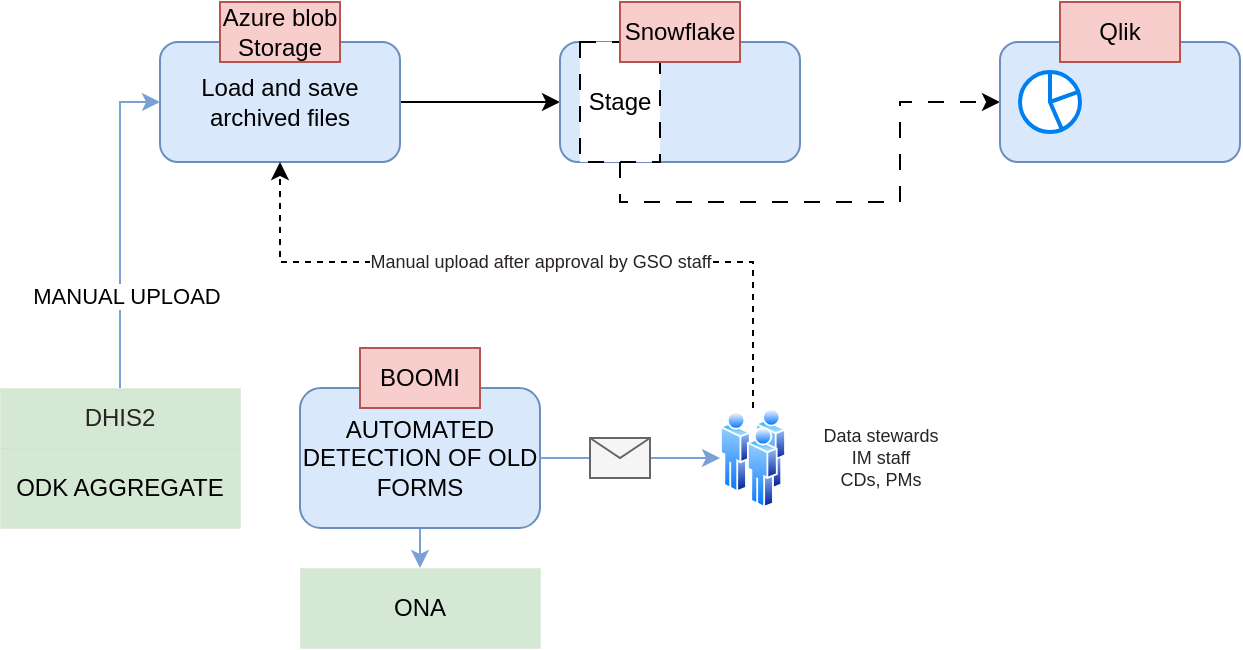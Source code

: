 <mxfile version="20.8.0" type="github">
  <diagram id="XCdVcCb-hxvVRO1plZPP" name="Page-1">
    <mxGraphModel dx="690" dy="409" grid="1" gridSize="10" guides="1" tooltips="1" connect="1" arrows="1" fold="1" page="1" pageScale="1" pageWidth="850" pageHeight="1100" math="0" shadow="0">
      <root>
        <mxCell id="0" />
        <mxCell id="1" parent="0" />
        <mxCell id="vBYSoWtT1nIKX-y57wCJ-4" style="edgeStyle=orthogonalEdgeStyle;rounded=0;orthogonalLoop=1;jettySize=auto;html=1;exitX=1;exitY=0.5;exitDx=0;exitDy=0;" parent="1" source="vBYSoWtT1nIKX-y57wCJ-1" target="vBYSoWtT1nIKX-y57wCJ-3" edge="1">
          <mxGeometry relative="1" as="geometry" />
        </mxCell>
        <mxCell id="vBYSoWtT1nIKX-y57wCJ-1" value="Load and save archived files" style="rounded=1;whiteSpace=wrap;html=1;fillColor=#dae8fc;strokeColor=#6c8ebf;" parent="1" vertex="1">
          <mxGeometry x="80" y="120" width="120" height="60" as="geometry" />
        </mxCell>
        <mxCell id="vBYSoWtT1nIKX-y57wCJ-2" value="Azure blob Storage" style="text;html=1;strokeColor=#b85450;fillColor=#f8cecc;align=center;verticalAlign=middle;whiteSpace=wrap;rounded=0;" parent="1" vertex="1">
          <mxGeometry x="110" y="100" width="60" height="30" as="geometry" />
        </mxCell>
        <mxCell id="vBYSoWtT1nIKX-y57wCJ-3" value="" style="rounded=1;whiteSpace=wrap;html=1;fillColor=#dae8fc;strokeColor=#6c8ebf;" parent="1" vertex="1">
          <mxGeometry x="280" y="120" width="120" height="60" as="geometry" />
        </mxCell>
        <mxCell id="vBYSoWtT1nIKX-y57wCJ-9" style="edgeStyle=orthogonalEdgeStyle;rounded=0;orthogonalLoop=1;jettySize=auto;html=1;exitX=0.5;exitY=1;exitDx=0;exitDy=0;dashed=1;dashPattern=8 8;entryX=0;entryY=0.5;entryDx=0;entryDy=0;" parent="1" source="vBYSoWtT1nIKX-y57wCJ-5" target="vBYSoWtT1nIKX-y57wCJ-10" edge="1">
          <mxGeometry relative="1" as="geometry">
            <mxPoint x="490" y="150" as="targetPoint" />
            <Array as="points">
              <mxPoint x="310" y="200" />
              <mxPoint x="450" y="200" />
              <mxPoint x="450" y="150" />
            </Array>
          </mxGeometry>
        </mxCell>
        <mxCell id="vBYSoWtT1nIKX-y57wCJ-5" value="Stage" style="rounded=0;whiteSpace=wrap;html=1;dashed=1;dashPattern=8 8;" parent="1" vertex="1">
          <mxGeometry x="290" y="120" width="40" height="60" as="geometry" />
        </mxCell>
        <mxCell id="vBYSoWtT1nIKX-y57wCJ-6" value="Snowflake" style="text;html=1;strokeColor=#b85450;fillColor=#f8cecc;align=center;verticalAlign=middle;whiteSpace=wrap;rounded=0;" parent="1" vertex="1">
          <mxGeometry x="310" y="100" width="60" height="30" as="geometry" />
        </mxCell>
        <mxCell id="vBYSoWtT1nIKX-y57wCJ-10" value="" style="rounded=1;whiteSpace=wrap;html=1;fillColor=#dae8fc;strokeColor=#6c8ebf;" parent="1" vertex="1">
          <mxGeometry x="500" y="120" width="120" height="60" as="geometry" />
        </mxCell>
        <mxCell id="vBYSoWtT1nIKX-y57wCJ-11" value="Qlik" style="text;html=1;strokeColor=#b85450;fillColor=#f8cecc;align=center;verticalAlign=middle;whiteSpace=wrap;rounded=0;" parent="1" vertex="1">
          <mxGeometry x="530" y="100" width="60" height="30" as="geometry" />
        </mxCell>
        <mxCell id="vBYSoWtT1nIKX-y57wCJ-12" value="" style="shape=image;html=1;verticalAlign=top;verticalLabelPosition=bottom;labelBackgroundColor=#ffffff;imageAspect=0;aspect=fixed;image=https://cdn0.iconfinder.com/data/icons/evericons-24px-vol-1/24/bar-chart-128.png;dashed=1;dashPattern=8 8;imageBackground=none;imageBorder=none;fontColor=#007FFF;" parent="1" vertex="1">
          <mxGeometry x="573" y="130" width="40" height="40" as="geometry" />
        </mxCell>
        <mxCell id="vBYSoWtT1nIKX-y57wCJ-13" value="" style="shape=image;html=1;verticalAlign=top;verticalLabelPosition=bottom;labelBackgroundColor=#ffffff;imageAspect=0;aspect=fixed;image=https://cdn2.iconfinder.com/data/icons/gnomeicontheme/16x16/stock/data/stock_data-table.png;dashed=1;dashPattern=8 8;fontColor=#007FFF;" parent="1" vertex="1">
          <mxGeometry x="539" y="130" width="40" height="40" as="geometry" />
        </mxCell>
        <mxCell id="vBYSoWtT1nIKX-y57wCJ-14" value="" style="html=1;verticalLabelPosition=bottom;align=center;labelBackgroundColor=#ffffff;verticalAlign=top;strokeWidth=2;strokeColor=#0080F0;shadow=0;dashed=0;shape=mxgraph.ios7.icons.pie_chart;dashPattern=8 8;fontColor=#007FFF;" parent="1" vertex="1">
          <mxGeometry x="510" y="135" width="30" height="30" as="geometry" />
        </mxCell>
        <mxCell id="5paQsJbwBomg2W0_Si3A-12" style="edgeStyle=orthogonalEdgeStyle;rounded=0;orthogonalLoop=1;jettySize=auto;html=1;entryX=0;entryY=0.5;entryDx=0;entryDy=0;strokeColor=#7AA0D6;fontColor=#FFFFFF;" edge="1" parent="1" source="5paQsJbwBomg2W0_Si3A-10" target="vBYSoWtT1nIKX-y57wCJ-1">
          <mxGeometry relative="1" as="geometry" />
        </mxCell>
        <mxCell id="5paQsJbwBomg2W0_Si3A-13" value="&lt;font color=&quot;#000000&quot;&gt;MANUAL UPLOAD&lt;/font&gt;" style="edgeLabel;html=1;align=center;verticalAlign=middle;resizable=0;points=[];fontColor=#FFFFFF;" vertex="1" connectable="0" parent="5paQsJbwBomg2W0_Si3A-12">
          <mxGeometry x="-0.437" y="-3" relative="1" as="geometry">
            <mxPoint as="offset" />
          </mxGeometry>
        </mxCell>
        <mxCell id="5paQsJbwBomg2W0_Si3A-10" value="&lt;font color=&quot;#292323&quot;&gt;DHIS2&lt;/font&gt;" style="rounded=0;whiteSpace=wrap;html=1;fillColor=#d5e8d4;strokeColor=#82b366;strokeWidth=0;" vertex="1" parent="1">
          <mxGeometry y="293" width="120" height="30" as="geometry" />
        </mxCell>
        <mxCell id="5paQsJbwBomg2W0_Si3A-11" value="ODK AGGREGATE" style="rounded=0;whiteSpace=wrap;html=1;fillColor=#d5e8d4;strokeColor=#82b366;strokeWidth=0;" vertex="1" parent="1">
          <mxGeometry y="323" width="120" height="40" as="geometry" />
        </mxCell>
        <mxCell id="5paQsJbwBomg2W0_Si3A-23" style="edgeStyle=orthogonalEdgeStyle;rounded=0;orthogonalLoop=1;jettySize=auto;html=1;exitX=0.5;exitY=1;exitDx=0;exitDy=0;entryX=0.5;entryY=0;entryDx=0;entryDy=0;strokeColor=#7AA0D6;fontColor=#292323;" edge="1" parent="1" source="5paQsJbwBomg2W0_Si3A-18" target="5paQsJbwBomg2W0_Si3A-22">
          <mxGeometry relative="1" as="geometry" />
        </mxCell>
        <mxCell id="5paQsJbwBomg2W0_Si3A-18" value="AUTOMATED DETECTION OF OLD FORMS" style="rounded=1;whiteSpace=wrap;html=1;fillColor=#dae8fc;strokeColor=#6c8ebf;" vertex="1" parent="1">
          <mxGeometry x="150" y="293" width="120" height="70" as="geometry" />
        </mxCell>
        <mxCell id="5paQsJbwBomg2W0_Si3A-19" value="BOOMI" style="text;html=1;strokeColor=#b85450;fillColor=#f8cecc;align=center;verticalAlign=middle;whiteSpace=wrap;rounded=0;" vertex="1" parent="1">
          <mxGeometry x="180" y="273" width="60" height="30" as="geometry" />
        </mxCell>
        <mxCell id="5paQsJbwBomg2W0_Si3A-22" value="ONA" style="rounded=0;whiteSpace=wrap;html=1;fillColor=#d5e8d4;strokeColor=#82b366;strokeWidth=0;" vertex="1" parent="1">
          <mxGeometry x="150" y="383" width="120" height="40" as="geometry" />
        </mxCell>
        <mxCell id="5paQsJbwBomg2W0_Si3A-28" value="" style="edgeStyle=orthogonalEdgeStyle;rounded=0;orthogonalLoop=1;jettySize=auto;html=1;exitX=1;exitY=0.5;exitDx=0;exitDy=0;strokeColor=#7AA0D6;fontColor=#292323;endArrow=none;" edge="1" parent="1" source="5paQsJbwBomg2W0_Si3A-18" target="5paQsJbwBomg2W0_Si3A-27">
          <mxGeometry relative="1" as="geometry">
            <mxPoint x="320.0" y="383" as="targetPoint" />
            <mxPoint x="270.0" y="328" as="sourcePoint" />
          </mxGeometry>
        </mxCell>
        <mxCell id="5paQsJbwBomg2W0_Si3A-36" style="edgeStyle=orthogonalEdgeStyle;rounded=0;orthogonalLoop=1;jettySize=auto;html=1;entryX=0;entryY=0.5;entryDx=0;entryDy=0;strokeColor=#7AA0D6;fontSize=9;fontColor=#292323;" edge="1" parent="1" source="5paQsJbwBomg2W0_Si3A-27" target="5paQsJbwBomg2W0_Si3A-30">
          <mxGeometry relative="1" as="geometry" />
        </mxCell>
        <mxCell id="5paQsJbwBomg2W0_Si3A-27" value="" style="verticalLabelPosition=bottom;shadow=0;dashed=0;align=center;html=1;verticalAlign=top;strokeWidth=1;shape=mxgraph.mockup.misc.mail2;strokeColor=#666666;fontColor=#333333;fillColor=#f5f5f5;" vertex="1" parent="1">
          <mxGeometry x="295" y="318" width="30" height="20" as="geometry" />
        </mxCell>
        <mxCell id="5paQsJbwBomg2W0_Si3A-42" value="Manual upload after approval by GSO staff" style="edgeStyle=orthogonalEdgeStyle;rounded=0;orthogonalLoop=1;jettySize=auto;html=1;dashed=1;strokeColor=#000000;fontSize=9;fontColor=#292323;entryX=0.5;entryY=1;entryDx=0;entryDy=0;" edge="1" parent="1" source="5paQsJbwBomg2W0_Si3A-30" target="vBYSoWtT1nIKX-y57wCJ-1">
          <mxGeometry relative="1" as="geometry">
            <mxPoint x="377" y="340" as="targetPoint" />
            <Array as="points">
              <mxPoint x="377" y="230" />
              <mxPoint x="140" y="230" />
            </Array>
          </mxGeometry>
        </mxCell>
        <mxCell id="5paQsJbwBomg2W0_Si3A-30" value="" style="aspect=fixed;perimeter=ellipsePerimeter;html=1;align=center;shadow=0;dashed=0;spacingTop=3;image;image=img/lib/active_directory/users.svg;strokeColor=#FFFFFF;strokeWidth=0;fontColor=#292323;fillColor=#90BEF9;" vertex="1" parent="1">
          <mxGeometry x="360" y="303" width="33" height="50" as="geometry" />
        </mxCell>
        <mxCell id="5paQsJbwBomg2W0_Si3A-34" value="Data stewards&lt;br&gt;IM staff&lt;br&gt;CDs, PMs" style="text;html=1;align=center;verticalAlign=middle;resizable=0;points=[];autosize=1;strokeColor=none;fillColor=none;fontSize=9;fontColor=#292323;" vertex="1" parent="1">
          <mxGeometry x="400" y="303" width="80" height="50" as="geometry" />
        </mxCell>
      </root>
    </mxGraphModel>
  </diagram>
</mxfile>
